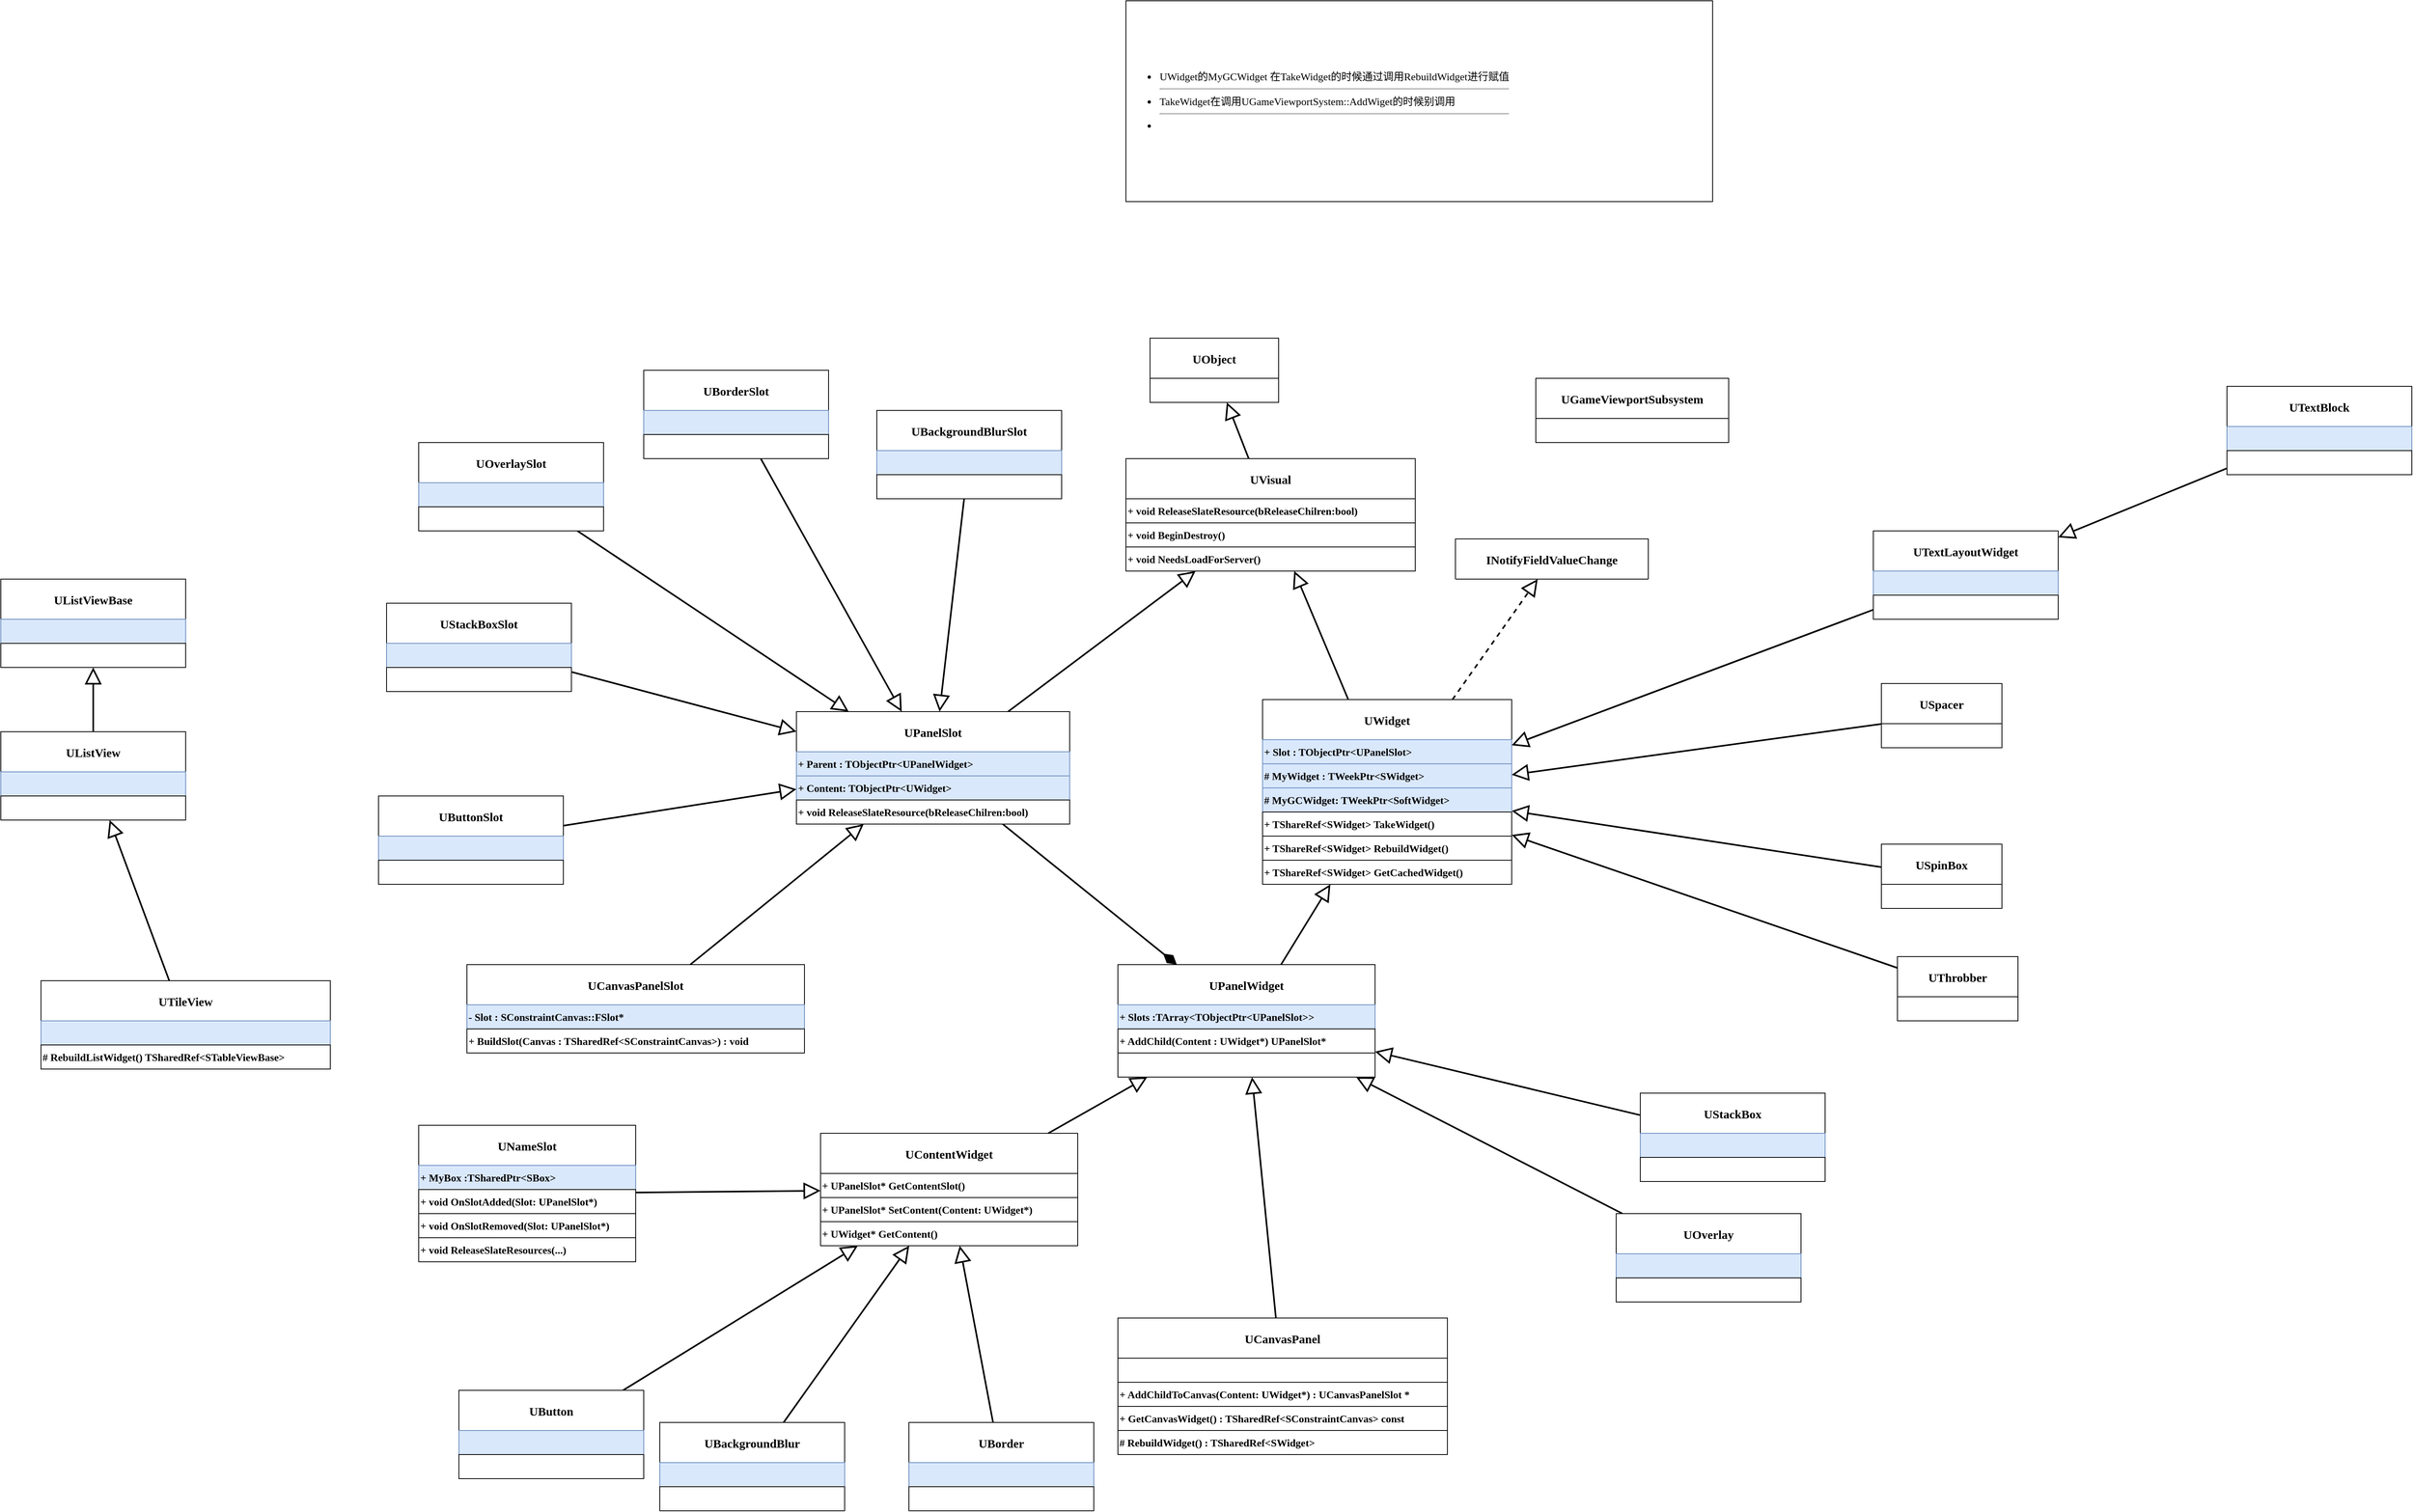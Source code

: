 <mxfile version="15.4.0" type="device" pages="2"><diagram id="jJBBoW2uHszj1NHyaCJ-" name="UMG"><mxGraphModel dx="3864" dy="2712" grid="1" gridSize="10" guides="1" tooltips="1" connect="1" arrows="1" fold="1" page="1" pageScale="1" pageWidth="827" pageHeight="1169" math="0" shadow="0"><root><mxCell id="0"/><mxCell id="1" parent="0"/><mxCell id="BL4NGMK0L--YZj7omfV2-22" value="" style="edgeStyle=none;rounded=1;orthogonalLoop=1;jettySize=auto;html=1;fontFamily=Comic Sans MS;fontSize=13;endArrow=block;endFill=0;endSize=16;strokeWidth=2;" parent="1" source="BL4NGMK0L--YZj7omfV2-1" target="BL4NGMK0L--YZj7omfV2-20" edge="1"><mxGeometry relative="1" as="geometry"/></mxCell><mxCell id="BL4NGMK0L--YZj7omfV2-1" value="UVisual" style="swimlane;fontStyle=1;align=center;verticalAlign=middle;childLayout=stackLayout;horizontal=1;startSize=50;horizontalStack=0;resizeParent=1;resizeParentMax=0;resizeLast=0;collapsible=1;marginBottom=0;fontFamily=Comic Sans MS;fontSize=15;" parent="1" vertex="1"><mxGeometry x="-50" y="180" width="360" height="140" as="geometry"><mxRectangle x="120" y="280" width="160" height="50" as="alternateBounds"/></mxGeometry></mxCell><mxCell id="BL4NGMK0L--YZj7omfV2-5" value="+ void ReleaseSlateResource(bReleaseChilren:bool)" style="rounded=0;whiteSpace=wrap;html=1;align=left;fontFamily=Comic Sans MS;fontStyle=1;fontSize=13;" parent="BL4NGMK0L--YZj7omfV2-1" vertex="1"><mxGeometry y="50" width="360" height="30" as="geometry"/></mxCell><mxCell id="BL4NGMK0L--YZj7omfV2-23" value="+ void BeginDestroy()" style="rounded=0;whiteSpace=wrap;html=1;align=left;fontFamily=Comic Sans MS;fontStyle=1;fontSize=13;" parent="BL4NGMK0L--YZj7omfV2-1" vertex="1"><mxGeometry y="80" width="360" height="30" as="geometry"/></mxCell><mxCell id="BL4NGMK0L--YZj7omfV2-24" value="+ void NeedsLoadForServer()" style="rounded=0;whiteSpace=wrap;html=1;align=left;fontFamily=Comic Sans MS;fontStyle=1;fontSize=13;" parent="BL4NGMK0L--YZj7omfV2-1" vertex="1"><mxGeometry y="110" width="360" height="30" as="geometry"/></mxCell><mxCell id="BL4NGMK0L--YZj7omfV2-13" style="edgeStyle=none;rounded=1;orthogonalLoop=1;jettySize=auto;html=1;fontFamily=Comic Sans MS;fontSize=13;endArrow=block;endFill=0;endSize=16;strokeWidth=2;dashed=1;" parent="1" source="BL4NGMK0L--YZj7omfV2-6" target="BL4NGMK0L--YZj7omfV2-11" edge="1"><mxGeometry relative="1" as="geometry"/></mxCell><mxCell id="tJTQuu6qvAVl4tjcaAsI-6" style="edgeStyle=none;rounded=1;orthogonalLoop=1;jettySize=auto;html=1;fontFamily=Comic Sans MS;fontSize=13;endArrow=block;endFill=0;endSize=16;strokeWidth=2;" parent="1" source="BL4NGMK0L--YZj7omfV2-6" target="BL4NGMK0L--YZj7omfV2-1" edge="1"><mxGeometry relative="1" as="geometry"/></mxCell><mxCell id="BL4NGMK0L--YZj7omfV2-6" value="UWidget" style="swimlane;fontStyle=1;align=center;verticalAlign=middle;childLayout=stackLayout;horizontal=1;startSize=50;horizontalStack=0;resizeParent=1;resizeParentMax=0;resizeLast=0;collapsible=1;marginBottom=0;fontFamily=Comic Sans MS;fontSize=15;" parent="1" vertex="1"><mxGeometry x="120" y="480" width="310" height="230" as="geometry"><mxRectangle x="120" y="280" width="160" height="50" as="alternateBounds"/></mxGeometry></mxCell><mxCell id="BL4NGMK0L--YZj7omfV2-7" value="+ Slot : TObjectPtr&amp;lt;UPanelSlot&amp;gt;" style="rounded=0;whiteSpace=wrap;html=1;align=left;fontFamily=Comic Sans MS;fontStyle=1;fontSize=13;fillColor=#dae8fc;strokeColor=#6c8ebf;" parent="BL4NGMK0L--YZj7omfV2-6" vertex="1"><mxGeometry y="50" width="310" height="30" as="geometry"/></mxCell><mxCell id="BL4NGMK0L--YZj7omfV2-29" value="# MyWidget : TWeekPtr&amp;lt;SWidget&amp;gt;" style="rounded=0;whiteSpace=wrap;html=1;align=left;fontFamily=Comic Sans MS;fontStyle=1;fontSize=13;fillColor=#dae8fc;strokeColor=#6c8ebf;" parent="BL4NGMK0L--YZj7omfV2-6" vertex="1"><mxGeometry y="80" width="310" height="30" as="geometry"/></mxCell><mxCell id="BL4NGMK0L--YZj7omfV2-30" value="# MyGCWidget: TWeekPtr&amp;lt;SoftWidget&amp;gt;" style="rounded=0;whiteSpace=wrap;html=1;align=left;fontFamily=Comic Sans MS;fontStyle=1;fontSize=13;fillColor=#dae8fc;strokeColor=#6c8ebf;" parent="BL4NGMK0L--YZj7omfV2-6" vertex="1"><mxGeometry y="110" width="310" height="30" as="geometry"/></mxCell><mxCell id="BL4NGMK0L--YZj7omfV2-28" value="&lt;span&gt;+ TShareRef&amp;lt;SWidget&amp;gt; TakeWidget()&lt;/span&gt;" style="rounded=0;whiteSpace=wrap;html=1;align=left;fontFamily=Comic Sans MS;fontStyle=1;fontSize=13;" parent="BL4NGMK0L--YZj7omfV2-6" vertex="1"><mxGeometry y="140" width="310" height="30" as="geometry"/></mxCell><mxCell id="cFt5rrZ6VBj08Eu4T5SC-2" value="&lt;span&gt;+ TShareRef&amp;lt;SWidget&amp;gt; RebuildWidget()&lt;/span&gt;" style="rounded=0;whiteSpace=wrap;html=1;align=left;fontFamily=Comic Sans MS;fontStyle=1;fontSize=13;" parent="BL4NGMK0L--YZj7omfV2-6" vertex="1"><mxGeometry y="170" width="310" height="30" as="geometry"/></mxCell><mxCell id="cFt5rrZ6VBj08Eu4T5SC-3" value="&lt;span&gt;+ TShareRef&amp;lt;SWidget&amp;gt; GetCachedWidget()&lt;/span&gt;" style="rounded=0;whiteSpace=wrap;html=1;align=left;fontFamily=Comic Sans MS;fontStyle=1;fontSize=13;" parent="BL4NGMK0L--YZj7omfV2-6" vertex="1"><mxGeometry y="200" width="310" height="30" as="geometry"/></mxCell><mxCell id="BL4NGMK0L--YZj7omfV2-9" value="UGameViewportSubsystem" style="swimlane;fontStyle=1;align=center;verticalAlign=middle;childLayout=stackLayout;horizontal=1;startSize=50;horizontalStack=0;resizeParent=1;resizeParentMax=0;resizeLast=0;collapsible=1;marginBottom=0;fontFamily=Comic Sans MS;fontSize=15;" parent="1" vertex="1"><mxGeometry x="460" y="80" width="240" height="80" as="geometry"><mxRectangle x="440" y="160" width="240" height="50" as="alternateBounds"/></mxGeometry></mxCell><mxCell id="BL4NGMK0L--YZj7omfV2-10" value="" style="rounded=0;whiteSpace=wrap;html=1;align=left;fontFamily=Comic Sans MS;fontStyle=1;fontSize=13;" parent="BL4NGMK0L--YZj7omfV2-9" vertex="1"><mxGeometry y="50" width="240" height="30" as="geometry"/></mxCell><mxCell id="BL4NGMK0L--YZj7omfV2-11" value="INotifyFieldValueChange" style="swimlane;fontStyle=1;align=center;verticalAlign=middle;childLayout=stackLayout;horizontal=1;startSize=50;horizontalStack=0;resizeParent=1;resizeParentMax=0;resizeLast=0;collapsible=1;marginBottom=0;fontFamily=Comic Sans MS;fontSize=15;" parent="1" vertex="1" collapsed="1"><mxGeometry x="360" y="280" width="240" height="50" as="geometry"><mxRectangle x="360" y="280" width="240" height="80" as="alternateBounds"/></mxGeometry></mxCell><mxCell id="BL4NGMK0L--YZj7omfV2-12" value="" style="rounded=0;whiteSpace=wrap;html=1;align=left;fontFamily=Comic Sans MS;fontStyle=1;fontSize=13;" parent="BL4NGMK0L--YZj7omfV2-11" vertex="1"><mxGeometry y="50" width="240" height="30" as="geometry"/></mxCell><mxCell id="BL4NGMK0L--YZj7omfV2-25" style="edgeStyle=none;rounded=1;orthogonalLoop=1;jettySize=auto;html=1;fontFamily=Comic Sans MS;fontSize=13;endArrow=block;endFill=0;endSize=16;strokeWidth=2;" parent="1" source="BL4NGMK0L--YZj7omfV2-14" target="BL4NGMK0L--YZj7omfV2-1" edge="1"><mxGeometry relative="1" as="geometry"/></mxCell><mxCell id="tJTQuu6qvAVl4tjcaAsI-5" style="edgeStyle=none;rounded=1;orthogonalLoop=1;jettySize=auto;html=1;fontFamily=Comic Sans MS;fontSize=13;endArrow=diamondThin;endFill=1;endSize=16;strokeWidth=2;" parent="1" source="BL4NGMK0L--YZj7omfV2-14" target="BL4NGMK0L--YZj7omfV2-17" edge="1"><mxGeometry relative="1" as="geometry"/></mxCell><mxCell id="BL4NGMK0L--YZj7omfV2-14" value="UPanelSlot" style="swimlane;fontStyle=1;align=center;verticalAlign=middle;childLayout=stackLayout;horizontal=1;startSize=50;horizontalStack=0;resizeParent=1;resizeParentMax=0;resizeLast=0;collapsible=1;marginBottom=0;fontFamily=Comic Sans MS;fontSize=15;" parent="1" vertex="1"><mxGeometry x="-460" y="495" width="340" height="140" as="geometry"><mxRectangle x="120" y="280" width="160" height="50" as="alternateBounds"/></mxGeometry></mxCell><mxCell id="BL4NGMK0L--YZj7omfV2-15" value="&lt;span&gt;+ Parent : TObjectPtr&amp;lt;UPanelWidget&amp;gt;&lt;/span&gt;" style="rounded=0;whiteSpace=wrap;html=1;align=left;fontFamily=Comic Sans MS;fontStyle=1;fontSize=13;fillColor=#dae8fc;strokeColor=#6c8ebf;" parent="BL4NGMK0L--YZj7omfV2-14" vertex="1"><mxGeometry y="50" width="340" height="30" as="geometry"/></mxCell><mxCell id="BL4NGMK0L--YZj7omfV2-27" value="&lt;span&gt;+ Content: TObjectPtr&amp;lt;UWidget&amp;gt;&lt;/span&gt;" style="rounded=0;whiteSpace=wrap;html=1;align=left;fontFamily=Comic Sans MS;fontStyle=1;fontSize=13;fillColor=#dae8fc;strokeColor=#6c8ebf;" parent="BL4NGMK0L--YZj7omfV2-14" vertex="1"><mxGeometry y="80" width="340" height="30" as="geometry"/></mxCell><mxCell id="BL4NGMK0L--YZj7omfV2-26" value="&lt;span&gt;+ void ReleaseSlateResource(bReleaseChilren:bool)&lt;/span&gt;" style="rounded=0;whiteSpace=wrap;html=1;align=left;fontFamily=Comic Sans MS;fontStyle=1;fontSize=13;" parent="BL4NGMK0L--YZj7omfV2-14" vertex="1"><mxGeometry y="110" width="340" height="30" as="geometry"/></mxCell><mxCell id="BL4NGMK0L--YZj7omfV2-19" style="edgeStyle=none;rounded=1;orthogonalLoop=1;jettySize=auto;html=1;fontFamily=Comic Sans MS;fontSize=13;endArrow=block;endFill=0;endSize=16;strokeWidth=2;" parent="1" source="BL4NGMK0L--YZj7omfV2-17" target="BL4NGMK0L--YZj7omfV2-6" edge="1"><mxGeometry relative="1" as="geometry"/></mxCell><mxCell id="BL4NGMK0L--YZj7omfV2-17" value="UPanelWidget" style="swimlane;fontStyle=1;align=center;verticalAlign=middle;childLayout=stackLayout;horizontal=1;startSize=50;horizontalStack=0;resizeParent=1;resizeParentMax=0;resizeLast=0;collapsible=1;marginBottom=0;fontFamily=Comic Sans MS;fontSize=15;" parent="1" vertex="1"><mxGeometry x="-60" y="810" width="320" height="140" as="geometry"><mxRectangle x="120" y="280" width="160" height="50" as="alternateBounds"/></mxGeometry></mxCell><mxCell id="BL4NGMK0L--YZj7omfV2-41" value="&lt;span&gt;+ Slots :TArray&amp;lt;TObjectPtr&amp;lt;UPanelSlot&amp;gt;&amp;gt;&lt;/span&gt;" style="rounded=0;whiteSpace=wrap;html=1;align=left;fontFamily=Comic Sans MS;fontStyle=1;fontSize=13;fillColor=#dae8fc;strokeColor=#6c8ebf;" parent="BL4NGMK0L--YZj7omfV2-17" vertex="1"><mxGeometry y="50" width="320" height="30" as="geometry"/></mxCell><mxCell id="BL4NGMK0L--YZj7omfV2-18" value="+ AddChild(Content : UWidget*) UPanelSlot*" style="rounded=0;whiteSpace=wrap;html=1;align=left;fontFamily=Comic Sans MS;fontStyle=1;fontSize=13;" parent="BL4NGMK0L--YZj7omfV2-17" vertex="1"><mxGeometry y="80" width="320" height="30" as="geometry"/></mxCell><mxCell id="BL4NGMK0L--YZj7omfV2-40" value="" style="rounded=0;whiteSpace=wrap;html=1;align=left;fontFamily=Comic Sans MS;fontStyle=1;fontSize=13;" parent="BL4NGMK0L--YZj7omfV2-17" vertex="1"><mxGeometry y="110" width="320" height="30" as="geometry"/></mxCell><mxCell id="BL4NGMK0L--YZj7omfV2-20" value="UObject" style="swimlane;fontStyle=1;align=center;verticalAlign=middle;childLayout=stackLayout;horizontal=1;startSize=50;horizontalStack=0;resizeParent=1;resizeParentMax=0;resizeLast=0;collapsible=1;marginBottom=0;fontFamily=Comic Sans MS;fontSize=15;" parent="1" vertex="1"><mxGeometry x="-20" y="30" width="160" height="80" as="geometry"><mxRectangle x="120" y="280" width="160" height="50" as="alternateBounds"/></mxGeometry></mxCell><mxCell id="BL4NGMK0L--YZj7omfV2-21" value="" style="rounded=0;whiteSpace=wrap;html=1;align=left;fontFamily=Comic Sans MS;fontStyle=1;fontSize=13;" parent="BL4NGMK0L--YZj7omfV2-20" vertex="1"><mxGeometry y="50" width="160" height="30" as="geometry"/></mxCell><mxCell id="BL4NGMK0L--YZj7omfV2-37" style="edgeStyle=none;rounded=1;orthogonalLoop=1;jettySize=auto;html=1;fontFamily=Comic Sans MS;fontSize=13;endArrow=block;endFill=0;endSize=16;strokeWidth=2;" parent="1" source="BL4NGMK0L--YZj7omfV2-31" target="BL4NGMK0L--YZj7omfV2-33" edge="1"><mxGeometry relative="1" as="geometry"/></mxCell><mxCell id="BL4NGMK0L--YZj7omfV2-31" value="UNameSlot" style="swimlane;fontStyle=1;align=center;verticalAlign=middle;childLayout=stackLayout;horizontal=1;startSize=50;horizontalStack=0;resizeParent=1;resizeParentMax=0;resizeLast=0;collapsible=1;marginBottom=0;fontFamily=Comic Sans MS;fontSize=15;" parent="1" vertex="1"><mxGeometry x="-930" y="1010" width="270" height="170" as="geometry"><mxRectangle x="120" y="280" width="160" height="50" as="alternateBounds"/></mxGeometry></mxCell><mxCell id="BL4NGMK0L--YZj7omfV2-44" value="&lt;span&gt;+ MyBox :TSharedPtr&amp;lt;SBox&amp;gt;&lt;/span&gt;" style="rounded=0;whiteSpace=wrap;html=1;align=left;fontFamily=Comic Sans MS;fontStyle=1;fontSize=13;fillColor=#dae8fc;strokeColor=#6c8ebf;" parent="BL4NGMK0L--YZj7omfV2-31" vertex="1"><mxGeometry y="50" width="270" height="30" as="geometry"/></mxCell><mxCell id="BL4NGMK0L--YZj7omfV2-32" value="+ void OnSlotAdded(Slot: UPanelSlot*)" style="rounded=0;whiteSpace=wrap;html=1;align=left;fontFamily=Comic Sans MS;fontStyle=1;fontSize=13;" parent="BL4NGMK0L--YZj7omfV2-31" vertex="1"><mxGeometry y="80" width="270" height="30" as="geometry"/></mxCell><mxCell id="BL4NGMK0L--YZj7omfV2-42" value="+ void OnSlotRemoved(Slot: UPanelSlot*)" style="rounded=0;whiteSpace=wrap;html=1;align=left;fontFamily=Comic Sans MS;fontStyle=1;fontSize=13;" parent="BL4NGMK0L--YZj7omfV2-31" vertex="1"><mxGeometry y="110" width="270" height="30" as="geometry"/></mxCell><mxCell id="BL4NGMK0L--YZj7omfV2-43" value="+ void ReleaseSlateResources(...)" style="rounded=0;whiteSpace=wrap;html=1;align=left;fontFamily=Comic Sans MS;fontStyle=1;fontSize=13;" parent="BL4NGMK0L--YZj7omfV2-31" vertex="1"><mxGeometry y="140" width="270" height="30" as="geometry"/></mxCell><mxCell id="BL4NGMK0L--YZj7omfV2-36" style="edgeStyle=none;rounded=1;orthogonalLoop=1;jettySize=auto;html=1;fontFamily=Comic Sans MS;fontSize=13;endArrow=block;endFill=0;endSize=16;strokeWidth=2;" parent="1" source="BL4NGMK0L--YZj7omfV2-33" target="BL4NGMK0L--YZj7omfV2-17" edge="1"><mxGeometry relative="1" as="geometry"/></mxCell><mxCell id="BL4NGMK0L--YZj7omfV2-33" value="UContentWidget" style="swimlane;fontStyle=1;align=center;verticalAlign=middle;childLayout=stackLayout;horizontal=1;startSize=50;horizontalStack=0;resizeParent=1;resizeParentMax=0;resizeLast=0;collapsible=1;marginBottom=0;fontFamily=Comic Sans MS;fontSize=15;" parent="1" vertex="1"><mxGeometry x="-430" y="1020" width="320" height="140" as="geometry"><mxRectangle x="120" y="280" width="160" height="50" as="alternateBounds"/></mxGeometry></mxCell><mxCell id="BL4NGMK0L--YZj7omfV2-34" value="+ UPanelSlot* GetContentSlot()" style="rounded=0;whiteSpace=wrap;html=1;align=left;fontFamily=Comic Sans MS;fontStyle=1;fontSize=13;" parent="BL4NGMK0L--YZj7omfV2-33" vertex="1"><mxGeometry y="50" width="320" height="30" as="geometry"/></mxCell><mxCell id="BL4NGMK0L--YZj7omfV2-38" value="+ UPanelSlot* SetContent(Content: UWidget*)" style="rounded=0;whiteSpace=wrap;html=1;align=left;fontFamily=Comic Sans MS;fontStyle=1;fontSize=13;" parent="BL4NGMK0L--YZj7omfV2-33" vertex="1"><mxGeometry y="80" width="320" height="30" as="geometry"/></mxCell><mxCell id="BL4NGMK0L--YZj7omfV2-39" value="+ UWidget* GetContent()" style="rounded=0;whiteSpace=wrap;html=1;align=left;fontFamily=Comic Sans MS;fontStyle=1;fontSize=13;" parent="BL4NGMK0L--YZj7omfV2-33" vertex="1"><mxGeometry y="110" width="320" height="30" as="geometry"/></mxCell><mxCell id="uBPa2s_Dz5FbXKVorzxM-5" style="edgeStyle=none;rounded=1;orthogonalLoop=1;jettySize=auto;html=1;fontFamily=Comic Sans MS;fontSize=13;endArrow=block;endFill=0;endSize=16;strokeWidth=2;" parent="1" source="uBPa2s_Dz5FbXKVorzxM-1" target="BL4NGMK0L--YZj7omfV2-17" edge="1"><mxGeometry relative="1" as="geometry"/></mxCell><mxCell id="uBPa2s_Dz5FbXKVorzxM-1" value="UCanvasPanel" style="swimlane;fontStyle=1;align=center;verticalAlign=middle;childLayout=stackLayout;horizontal=1;startSize=50;horizontalStack=0;resizeParent=1;resizeParentMax=0;resizeLast=0;collapsible=1;marginBottom=0;fontFamily=Comic Sans MS;fontSize=15;" parent="1" vertex="1"><mxGeometry x="-60" y="1250" width="410" height="170" as="geometry"><mxRectangle x="120" y="280" width="160" height="50" as="alternateBounds"/></mxGeometry></mxCell><mxCell id="uBPa2s_Dz5FbXKVorzxM-2" value="" style="rounded=0;whiteSpace=wrap;html=1;align=left;fontFamily=Comic Sans MS;fontStyle=1;fontSize=13;" parent="uBPa2s_Dz5FbXKVorzxM-1" vertex="1"><mxGeometry y="50" width="410" height="30" as="geometry"/></mxCell><mxCell id="uBPa2s_Dz5FbXKVorzxM-3" value="+ AddChildToCanvas(Content: UWidget*) : UCanvasPanelSlot *&amp;nbsp;" style="rounded=0;whiteSpace=wrap;html=1;align=left;fontFamily=Comic Sans MS;fontStyle=1;fontSize=13;" parent="uBPa2s_Dz5FbXKVorzxM-1" vertex="1"><mxGeometry y="80" width="410" height="30" as="geometry"/></mxCell><mxCell id="uBPa2s_Dz5FbXKVorzxM-4" value="+ GetCanvasWidget() : TSharedRef&amp;lt;SConstraintCanvas&amp;gt; const" style="rounded=0;whiteSpace=wrap;html=1;align=left;fontFamily=Comic Sans MS;fontStyle=1;fontSize=13;" parent="uBPa2s_Dz5FbXKVorzxM-1" vertex="1"><mxGeometry y="110" width="410" height="30" as="geometry"/></mxCell><mxCell id="uBPa2s_Dz5FbXKVorzxM-6" value="# RebuildWidget() : TSharedRef&amp;lt;SWidget&amp;gt;" style="rounded=0;whiteSpace=wrap;html=1;align=left;fontFamily=Comic Sans MS;fontStyle=1;fontSize=13;" parent="uBPa2s_Dz5FbXKVorzxM-1" vertex="1"><mxGeometry y="140" width="410" height="30" as="geometry"/></mxCell><mxCell id="uBPa2s_Dz5FbXKVorzxM-9" style="edgeStyle=none;rounded=1;orthogonalLoop=1;jettySize=auto;html=1;fontFamily=Comic Sans MS;fontSize=13;endArrow=block;endFill=0;endSize=16;strokeWidth=2;" parent="1" source="uBPa2s_Dz5FbXKVorzxM-7" target="BL4NGMK0L--YZj7omfV2-14" edge="1"><mxGeometry relative="1" as="geometry"/></mxCell><mxCell id="uBPa2s_Dz5FbXKVorzxM-7" value="UCanvasPanelSlot" style="swimlane;fontStyle=1;align=center;verticalAlign=middle;childLayout=stackLayout;horizontal=1;startSize=50;horizontalStack=0;resizeParent=1;resizeParentMax=0;resizeLast=0;collapsible=1;marginBottom=0;fontFamily=Comic Sans MS;fontSize=15;" parent="1" vertex="1"><mxGeometry x="-870" y="810" width="420" height="110" as="geometry"><mxRectangle x="120" y="280" width="160" height="50" as="alternateBounds"/></mxGeometry></mxCell><mxCell id="uBPa2s_Dz5FbXKVorzxM-8" value="- Slot : SConstraintCanvas::FSlot*&amp;nbsp;" style="rounded=0;whiteSpace=wrap;html=1;align=left;fontFamily=Comic Sans MS;fontStyle=1;fontSize=13;fillColor=#dae8fc;strokeColor=#6c8ebf;" parent="uBPa2s_Dz5FbXKVorzxM-7" vertex="1"><mxGeometry y="50" width="420" height="30" as="geometry"/></mxCell><mxCell id="uBPa2s_Dz5FbXKVorzxM-10" value="+ BuildSlot(Canvas : TSharedRef&amp;lt;SConstraintCanvas&amp;gt;) : void" style="rounded=0;whiteSpace=wrap;html=1;align=left;fontFamily=Comic Sans MS;fontStyle=1;fontSize=13;" parent="uBPa2s_Dz5FbXKVorzxM-7" vertex="1"><mxGeometry y="80" width="420" height="30" as="geometry"/></mxCell><mxCell id="uBPa2s_Dz5FbXKVorzxM-13" style="edgeStyle=none;rounded=1;orthogonalLoop=1;jettySize=auto;html=1;fontFamily=Comic Sans MS;fontSize=13;endArrow=block;endFill=0;endSize=16;strokeWidth=2;" parent="1" source="uBPa2s_Dz5FbXKVorzxM-11" target="BL4NGMK0L--YZj7omfV2-6" edge="1"><mxGeometry relative="1" as="geometry"/></mxCell><mxCell id="uBPa2s_Dz5FbXKVorzxM-11" value="USpacer" style="swimlane;fontStyle=1;align=center;verticalAlign=middle;childLayout=stackLayout;horizontal=1;startSize=50;horizontalStack=0;resizeParent=1;resizeParentMax=0;resizeLast=0;collapsible=1;marginBottom=0;fontFamily=Comic Sans MS;fontSize=15;" parent="1" vertex="1"><mxGeometry x="890" y="460" width="150" height="80" as="geometry"><mxRectangle x="440" y="160" width="240" height="50" as="alternateBounds"/></mxGeometry></mxCell><mxCell id="uBPa2s_Dz5FbXKVorzxM-12" value="" style="rounded=0;whiteSpace=wrap;html=1;align=left;fontFamily=Comic Sans MS;fontStyle=1;fontSize=13;" parent="uBPa2s_Dz5FbXKVorzxM-11" vertex="1"><mxGeometry y="50" width="150" height="30" as="geometry"/></mxCell><mxCell id="uBPa2s_Dz5FbXKVorzxM-16" style="edgeStyle=none;rounded=1;orthogonalLoop=1;jettySize=auto;html=1;fontFamily=Comic Sans MS;fontSize=13;endArrow=block;endFill=0;endSize=16;strokeWidth=2;" parent="1" source="uBPa2s_Dz5FbXKVorzxM-14" target="BL4NGMK0L--YZj7omfV2-6" edge="1"><mxGeometry relative="1" as="geometry"/></mxCell><mxCell id="uBPa2s_Dz5FbXKVorzxM-14" value="USpinBox" style="swimlane;fontStyle=1;align=center;verticalAlign=middle;childLayout=stackLayout;horizontal=1;startSize=50;horizontalStack=0;resizeParent=1;resizeParentMax=0;resizeLast=0;collapsible=1;marginBottom=0;fontFamily=Comic Sans MS;fontSize=15;" parent="1" vertex="1"><mxGeometry x="890" y="660" width="150" height="80" as="geometry"><mxRectangle x="440" y="160" width="240" height="50" as="alternateBounds"/></mxGeometry></mxCell><mxCell id="uBPa2s_Dz5FbXKVorzxM-15" value="" style="rounded=0;whiteSpace=wrap;html=1;align=left;fontFamily=Comic Sans MS;fontStyle=1;fontSize=13;" parent="uBPa2s_Dz5FbXKVorzxM-14" vertex="1"><mxGeometry y="50" width="150" height="30" as="geometry"/></mxCell><mxCell id="gsRJcX984EQTKhwkhCPo-4" style="edgeStyle=none;rounded=1;orthogonalLoop=1;jettySize=auto;html=1;fontFamily=Comic Sans MS;fontSize=13;endArrow=block;endFill=0;endSize=16;strokeWidth=2;" parent="1" source="gsRJcX984EQTKhwkhCPo-1" target="BL4NGMK0L--YZj7omfV2-14" edge="1"><mxGeometry relative="1" as="geometry"/></mxCell><mxCell id="gsRJcX984EQTKhwkhCPo-1" value="UStackBoxSlot" style="swimlane;fontStyle=1;align=center;verticalAlign=middle;childLayout=stackLayout;horizontal=1;startSize=50;horizontalStack=0;resizeParent=1;resizeParentMax=0;resizeLast=0;collapsible=1;marginBottom=0;fontFamily=Comic Sans MS;fontSize=15;" parent="1" vertex="1"><mxGeometry x="-970" y="360" width="230" height="110" as="geometry"><mxRectangle x="120" y="280" width="160" height="50" as="alternateBounds"/></mxGeometry></mxCell><mxCell id="gsRJcX984EQTKhwkhCPo-2" value="" style="rounded=0;whiteSpace=wrap;html=1;align=left;fontFamily=Comic Sans MS;fontStyle=1;fontSize=13;fillColor=#dae8fc;strokeColor=#6c8ebf;" parent="gsRJcX984EQTKhwkhCPo-1" vertex="1"><mxGeometry y="50" width="230" height="30" as="geometry"/></mxCell><mxCell id="gsRJcX984EQTKhwkhCPo-3" value="" style="rounded=0;whiteSpace=wrap;html=1;align=left;fontFamily=Comic Sans MS;fontStyle=1;fontSize=13;" parent="gsRJcX984EQTKhwkhCPo-1" vertex="1"><mxGeometry y="80" width="230" height="30" as="geometry"/></mxCell><mxCell id="tJTQuu6qvAVl4tjcaAsI-4" style="edgeStyle=none;rounded=1;orthogonalLoop=1;jettySize=auto;html=1;fontFamily=Comic Sans MS;fontSize=13;endArrow=block;endFill=0;endSize=16;strokeWidth=2;" parent="1" source="tJTQuu6qvAVl4tjcaAsI-1" target="BL4NGMK0L--YZj7omfV2-17" edge="1"><mxGeometry relative="1" as="geometry"/></mxCell><mxCell id="tJTQuu6qvAVl4tjcaAsI-1" value="UStackBox" style="swimlane;fontStyle=1;align=center;verticalAlign=middle;childLayout=stackLayout;horizontal=1;startSize=50;horizontalStack=0;resizeParent=1;resizeParentMax=0;resizeLast=0;collapsible=1;marginBottom=0;fontFamily=Comic Sans MS;fontSize=15;" parent="1" vertex="1"><mxGeometry x="590" y="970" width="230" height="110" as="geometry"><mxRectangle x="120" y="280" width="160" height="50" as="alternateBounds"/></mxGeometry></mxCell><mxCell id="tJTQuu6qvAVl4tjcaAsI-2" value="" style="rounded=0;whiteSpace=wrap;html=1;align=left;fontFamily=Comic Sans MS;fontStyle=1;fontSize=13;fillColor=#dae8fc;strokeColor=#6c8ebf;" parent="tJTQuu6qvAVl4tjcaAsI-1" vertex="1"><mxGeometry y="50" width="230" height="30" as="geometry"/></mxCell><mxCell id="tJTQuu6qvAVl4tjcaAsI-3" value="" style="rounded=0;whiteSpace=wrap;html=1;align=left;fontFamily=Comic Sans MS;fontStyle=1;fontSize=13;" parent="tJTQuu6qvAVl4tjcaAsI-1" vertex="1"><mxGeometry y="80" width="230" height="30" as="geometry"/></mxCell><mxCell id="tJTQuu6qvAVl4tjcaAsI-13" value="" style="edgeStyle=none;rounded=1;orthogonalLoop=1;jettySize=auto;html=1;fontFamily=Comic Sans MS;fontSize=13;endArrow=block;endFill=0;endSize=16;strokeWidth=2;" parent="1" source="tJTQuu6qvAVl4tjcaAsI-7" target="tJTQuu6qvAVl4tjcaAsI-10" edge="1"><mxGeometry relative="1" as="geometry"/></mxCell><mxCell id="tJTQuu6qvAVl4tjcaAsI-7" value="UTextBlock" style="swimlane;fontStyle=1;align=center;verticalAlign=middle;childLayout=stackLayout;horizontal=1;startSize=50;horizontalStack=0;resizeParent=1;resizeParentMax=0;resizeLast=0;collapsible=1;marginBottom=0;fontFamily=Comic Sans MS;fontSize=15;" parent="1" vertex="1"><mxGeometry x="1320" y="90" width="230" height="110" as="geometry"><mxRectangle x="120" y="280" width="160" height="50" as="alternateBounds"/></mxGeometry></mxCell><mxCell id="tJTQuu6qvAVl4tjcaAsI-8" value="" style="rounded=0;whiteSpace=wrap;html=1;align=left;fontFamily=Comic Sans MS;fontStyle=1;fontSize=13;fillColor=#dae8fc;strokeColor=#6c8ebf;" parent="tJTQuu6qvAVl4tjcaAsI-7" vertex="1"><mxGeometry y="50" width="230" height="30" as="geometry"/></mxCell><mxCell id="tJTQuu6qvAVl4tjcaAsI-9" value="" style="rounded=0;whiteSpace=wrap;html=1;align=left;fontFamily=Comic Sans MS;fontStyle=1;fontSize=13;" parent="tJTQuu6qvAVl4tjcaAsI-7" vertex="1"><mxGeometry y="80" width="230" height="30" as="geometry"/></mxCell><mxCell id="cFt5rrZ6VBj08Eu4T5SC-1" style="edgeStyle=none;rounded=1;orthogonalLoop=1;jettySize=auto;html=1;fontFamily=Comic Sans MS;fontSize=13;endArrow=block;endFill=0;endSize=16;strokeWidth=2;" parent="1" source="tJTQuu6qvAVl4tjcaAsI-10" target="BL4NGMK0L--YZj7omfV2-6" edge="1"><mxGeometry relative="1" as="geometry"/></mxCell><mxCell id="tJTQuu6qvAVl4tjcaAsI-10" value="UTextLayoutWidget" style="swimlane;fontStyle=1;align=center;verticalAlign=middle;childLayout=stackLayout;horizontal=1;startSize=50;horizontalStack=0;resizeParent=1;resizeParentMax=0;resizeLast=0;collapsible=1;marginBottom=0;fontFamily=Comic Sans MS;fontSize=15;" parent="1" vertex="1"><mxGeometry x="880" y="270" width="230" height="110" as="geometry"><mxRectangle x="120" y="280" width="160" height="50" as="alternateBounds"/></mxGeometry></mxCell><mxCell id="tJTQuu6qvAVl4tjcaAsI-11" value="" style="rounded=0;whiteSpace=wrap;html=1;align=left;fontFamily=Comic Sans MS;fontStyle=1;fontSize=13;fillColor=#dae8fc;strokeColor=#6c8ebf;" parent="tJTQuu6qvAVl4tjcaAsI-10" vertex="1"><mxGeometry y="50" width="230" height="30" as="geometry"/></mxCell><mxCell id="tJTQuu6qvAVl4tjcaAsI-12" value="" style="rounded=0;whiteSpace=wrap;html=1;align=left;fontFamily=Comic Sans MS;fontStyle=1;fontSize=13;" parent="tJTQuu6qvAVl4tjcaAsI-10" vertex="1"><mxGeometry y="80" width="230" height="30" as="geometry"/></mxCell><mxCell id="cFt5rrZ6VBj08Eu4T5SC-4" value="&lt;ul&gt;&lt;li&gt;UWidget的MyGCWidget 在TakeWidget的时候通过调用RebuildWidget进行赋值&lt;hr&gt;&lt;/li&gt;&lt;li&gt;TakeWidget在调用UGameViewportSystem::AddWiget的时候别调用&lt;hr&gt;&lt;/li&gt;&lt;li&gt;&lt;br&gt;&lt;/li&gt;&lt;/ul&gt;" style="rounded=0;whiteSpace=wrap;html=1;fontFamily=Comic Sans MS;fontSize=13;verticalAlign=middle;align=left;" parent="1" vertex="1"><mxGeometry x="-50" y="-390" width="730" height="250" as="geometry"/></mxCell><mxCell id="cFt5rrZ6VBj08Eu4T5SC-8" style="edgeStyle=none;rounded=1;orthogonalLoop=1;jettySize=auto;html=1;fontFamily=Comic Sans MS;fontSize=13;endArrow=block;endFill=0;endSize=16;strokeWidth=2;" parent="1" source="cFt5rrZ6VBj08Eu4T5SC-6" target="BL4NGMK0L--YZj7omfV2-6" edge="1"><mxGeometry relative="1" as="geometry"/></mxCell><mxCell id="cFt5rrZ6VBj08Eu4T5SC-6" value="UThrobber" style="swimlane;fontStyle=1;align=center;verticalAlign=middle;childLayout=stackLayout;horizontal=1;startSize=50;horizontalStack=0;resizeParent=1;resizeParentMax=0;resizeLast=0;collapsible=1;marginBottom=0;fontFamily=Comic Sans MS;fontSize=15;" parent="1" vertex="1"><mxGeometry x="910" y="800" width="150" height="80" as="geometry"><mxRectangle x="440" y="160" width="240" height="50" as="alternateBounds"/></mxGeometry></mxCell><mxCell id="cFt5rrZ6VBj08Eu4T5SC-7" value="" style="rounded=0;whiteSpace=wrap;html=1;align=left;fontFamily=Comic Sans MS;fontStyle=1;fontSize=13;" parent="cFt5rrZ6VBj08Eu4T5SC-6" vertex="1"><mxGeometry y="50" width="150" height="30" as="geometry"/></mxCell><mxCell id="cFt5rrZ6VBj08Eu4T5SC-15" value="" style="edgeStyle=none;rounded=1;orthogonalLoop=1;jettySize=auto;html=1;fontFamily=Comic Sans MS;fontSize=13;endArrow=block;endFill=0;endSize=16;strokeWidth=2;" parent="1" source="cFt5rrZ6VBj08Eu4T5SC-9" target="cFt5rrZ6VBj08Eu4T5SC-12" edge="1"><mxGeometry relative="1" as="geometry"/></mxCell><mxCell id="cFt5rrZ6VBj08Eu4T5SC-9" value="UTileView" style="swimlane;fontStyle=1;align=center;verticalAlign=middle;childLayout=stackLayout;horizontal=1;startSize=50;horizontalStack=0;resizeParent=1;resizeParentMax=0;resizeLast=0;collapsible=1;marginBottom=0;fontFamily=Comic Sans MS;fontSize=15;" parent="1" vertex="1"><mxGeometry x="-1400" y="830" width="360" height="110" as="geometry"><mxRectangle x="120" y="280" width="160" height="50" as="alternateBounds"/></mxGeometry></mxCell><mxCell id="cFt5rrZ6VBj08Eu4T5SC-10" value="" style="rounded=0;whiteSpace=wrap;html=1;align=left;fontFamily=Comic Sans MS;fontStyle=1;fontSize=13;fillColor=#dae8fc;strokeColor=#6c8ebf;" parent="cFt5rrZ6VBj08Eu4T5SC-9" vertex="1"><mxGeometry y="50" width="360" height="30" as="geometry"/></mxCell><mxCell id="cFt5rrZ6VBj08Eu4T5SC-11" value="# RebuildListWidget() TSharedRef&amp;lt;STableViewBase&amp;gt;" style="rounded=0;whiteSpace=wrap;html=1;align=left;fontFamily=Comic Sans MS;fontStyle=1;fontSize=13;" parent="cFt5rrZ6VBj08Eu4T5SC-9" vertex="1"><mxGeometry y="80" width="360" height="30" as="geometry"/></mxCell><mxCell id="cFt5rrZ6VBj08Eu4T5SC-19" value="" style="edgeStyle=none;rounded=1;orthogonalLoop=1;jettySize=auto;html=1;fontFamily=Comic Sans MS;fontSize=13;endArrow=block;endFill=0;endSize=16;strokeWidth=2;" parent="1" source="cFt5rrZ6VBj08Eu4T5SC-12" target="cFt5rrZ6VBj08Eu4T5SC-16" edge="1"><mxGeometry relative="1" as="geometry"/></mxCell><mxCell id="cFt5rrZ6VBj08Eu4T5SC-12" value="UListView" style="swimlane;fontStyle=1;align=center;verticalAlign=middle;childLayout=stackLayout;horizontal=1;startSize=50;horizontalStack=0;resizeParent=1;resizeParentMax=0;resizeLast=0;collapsible=1;marginBottom=0;fontFamily=Comic Sans MS;fontSize=15;" parent="1" vertex="1"><mxGeometry x="-1450" y="520" width="230" height="110" as="geometry"><mxRectangle x="120" y="280" width="160" height="50" as="alternateBounds"/></mxGeometry></mxCell><mxCell id="cFt5rrZ6VBj08Eu4T5SC-13" value="" style="rounded=0;whiteSpace=wrap;html=1;align=left;fontFamily=Comic Sans MS;fontStyle=1;fontSize=13;fillColor=#dae8fc;strokeColor=#6c8ebf;" parent="cFt5rrZ6VBj08Eu4T5SC-12" vertex="1"><mxGeometry y="50" width="230" height="30" as="geometry"/></mxCell><mxCell id="cFt5rrZ6VBj08Eu4T5SC-14" value="" style="rounded=0;whiteSpace=wrap;html=1;align=left;fontFamily=Comic Sans MS;fontStyle=1;fontSize=13;" parent="cFt5rrZ6VBj08Eu4T5SC-12" vertex="1"><mxGeometry y="80" width="230" height="30" as="geometry"/></mxCell><mxCell id="cFt5rrZ6VBj08Eu4T5SC-16" value="UListViewBase" style="swimlane;fontStyle=1;align=center;verticalAlign=middle;childLayout=stackLayout;horizontal=1;startSize=50;horizontalStack=0;resizeParent=1;resizeParentMax=0;resizeLast=0;collapsible=1;marginBottom=0;fontFamily=Comic Sans MS;fontSize=15;" parent="1" vertex="1"><mxGeometry x="-1450" y="330" width="230" height="110" as="geometry"><mxRectangle x="120" y="280" width="160" height="50" as="alternateBounds"/></mxGeometry></mxCell><mxCell id="cFt5rrZ6VBj08Eu4T5SC-17" value="" style="rounded=0;whiteSpace=wrap;html=1;align=left;fontFamily=Comic Sans MS;fontStyle=1;fontSize=13;fillColor=#dae8fc;strokeColor=#6c8ebf;" parent="cFt5rrZ6VBj08Eu4T5SC-16" vertex="1"><mxGeometry y="50" width="230" height="30" as="geometry"/></mxCell><mxCell id="cFt5rrZ6VBj08Eu4T5SC-18" value="" style="rounded=0;whiteSpace=wrap;html=1;align=left;fontFamily=Comic Sans MS;fontStyle=1;fontSize=13;" parent="cFt5rrZ6VBj08Eu4T5SC-16" vertex="1"><mxGeometry y="80" width="230" height="30" as="geometry"/></mxCell><mxCell id="cFt5rrZ6VBj08Eu4T5SC-24" style="edgeStyle=none;rounded=1;orthogonalLoop=1;jettySize=auto;html=1;fontFamily=Comic Sans MS;fontSize=13;endArrow=block;endFill=0;endSize=16;strokeWidth=2;" parent="1" source="cFt5rrZ6VBj08Eu4T5SC-20" target="BL4NGMK0L--YZj7omfV2-14" edge="1"><mxGeometry relative="1" as="geometry"/></mxCell><mxCell id="cFt5rrZ6VBj08Eu4T5SC-20" value="UOverlaySlot" style="swimlane;fontStyle=1;align=center;verticalAlign=middle;childLayout=stackLayout;horizontal=1;startSize=50;horizontalStack=0;resizeParent=1;resizeParentMax=0;resizeLast=0;collapsible=1;marginBottom=0;fontFamily=Comic Sans MS;fontSize=15;" parent="1" vertex="1"><mxGeometry x="-930" y="160" width="230" height="110" as="geometry"><mxRectangle x="120" y="280" width="160" height="50" as="alternateBounds"/></mxGeometry></mxCell><mxCell id="cFt5rrZ6VBj08Eu4T5SC-21" value="" style="rounded=0;whiteSpace=wrap;html=1;align=left;fontFamily=Comic Sans MS;fontStyle=1;fontSize=13;fillColor=#dae8fc;strokeColor=#6c8ebf;" parent="cFt5rrZ6VBj08Eu4T5SC-20" vertex="1"><mxGeometry y="50" width="230" height="30" as="geometry"/></mxCell><mxCell id="cFt5rrZ6VBj08Eu4T5SC-22" value="" style="rounded=0;whiteSpace=wrap;html=1;align=left;fontFamily=Comic Sans MS;fontStyle=1;fontSize=13;" parent="cFt5rrZ6VBj08Eu4T5SC-20" vertex="1"><mxGeometry y="80" width="230" height="30" as="geometry"/></mxCell><mxCell id="cFt5rrZ6VBj08Eu4T5SC-28" style="edgeStyle=none;rounded=1;orthogonalLoop=1;jettySize=auto;html=1;fontFamily=Comic Sans MS;fontSize=13;endArrow=block;endFill=0;endSize=16;strokeWidth=2;" parent="1" source="cFt5rrZ6VBj08Eu4T5SC-25" target="BL4NGMK0L--YZj7omfV2-17" edge="1"><mxGeometry relative="1" as="geometry"/></mxCell><mxCell id="cFt5rrZ6VBj08Eu4T5SC-25" value="UOverlay" style="swimlane;fontStyle=1;align=center;verticalAlign=middle;childLayout=stackLayout;horizontal=1;startSize=50;horizontalStack=0;resizeParent=1;resizeParentMax=0;resizeLast=0;collapsible=1;marginBottom=0;fontFamily=Comic Sans MS;fontSize=15;" parent="1" vertex="1"><mxGeometry x="560" y="1120" width="230" height="110" as="geometry"><mxRectangle x="120" y="280" width="160" height="50" as="alternateBounds"/></mxGeometry></mxCell><mxCell id="cFt5rrZ6VBj08Eu4T5SC-26" value="" style="rounded=0;whiteSpace=wrap;html=1;align=left;fontFamily=Comic Sans MS;fontStyle=1;fontSize=13;fillColor=#dae8fc;strokeColor=#6c8ebf;" parent="cFt5rrZ6VBj08Eu4T5SC-25" vertex="1"><mxGeometry y="50" width="230" height="30" as="geometry"/></mxCell><mxCell id="cFt5rrZ6VBj08Eu4T5SC-27" value="" style="rounded=0;whiteSpace=wrap;html=1;align=left;fontFamily=Comic Sans MS;fontStyle=1;fontSize=13;" parent="cFt5rrZ6VBj08Eu4T5SC-25" vertex="1"><mxGeometry y="80" width="230" height="30" as="geometry"/></mxCell><mxCell id="cFt5rrZ6VBj08Eu4T5SC-33" style="edgeStyle=none;rounded=1;orthogonalLoop=1;jettySize=auto;html=1;fontFamily=Comic Sans MS;fontSize=13;endArrow=block;endFill=0;endSize=16;strokeWidth=2;" parent="1" source="cFt5rrZ6VBj08Eu4T5SC-30" target="BL4NGMK0L--YZj7omfV2-33" edge="1"><mxGeometry relative="1" as="geometry"/></mxCell><mxCell id="cFt5rrZ6VBj08Eu4T5SC-30" value="UButton" style="swimlane;fontStyle=1;align=center;verticalAlign=middle;childLayout=stackLayout;horizontal=1;startSize=50;horizontalStack=0;resizeParent=1;resizeParentMax=0;resizeLast=0;collapsible=1;marginBottom=0;fontFamily=Comic Sans MS;fontSize=15;" parent="1" vertex="1"><mxGeometry x="-880" y="1340" width="230" height="110" as="geometry"><mxRectangle x="120" y="280" width="160" height="50" as="alternateBounds"/></mxGeometry></mxCell><mxCell id="cFt5rrZ6VBj08Eu4T5SC-31" value="" style="rounded=0;whiteSpace=wrap;html=1;align=left;fontFamily=Comic Sans MS;fontStyle=1;fontSize=13;fillColor=#dae8fc;strokeColor=#6c8ebf;" parent="cFt5rrZ6VBj08Eu4T5SC-30" vertex="1"><mxGeometry y="50" width="230" height="30" as="geometry"/></mxCell><mxCell id="cFt5rrZ6VBj08Eu4T5SC-32" value="" style="rounded=0;whiteSpace=wrap;html=1;align=left;fontFamily=Comic Sans MS;fontStyle=1;fontSize=13;" parent="cFt5rrZ6VBj08Eu4T5SC-30" vertex="1"><mxGeometry y="80" width="230" height="30" as="geometry"/></mxCell><mxCell id="cFt5rrZ6VBj08Eu4T5SC-37" style="edgeStyle=none;rounded=1;orthogonalLoop=1;jettySize=auto;html=1;fontFamily=Comic Sans MS;fontSize=13;endArrow=block;endFill=0;endSize=16;strokeWidth=2;" parent="1" source="cFt5rrZ6VBj08Eu4T5SC-34" target="BL4NGMK0L--YZj7omfV2-14" edge="1"><mxGeometry relative="1" as="geometry"/></mxCell><mxCell id="cFt5rrZ6VBj08Eu4T5SC-34" value="UButtonSlot" style="swimlane;fontStyle=1;align=center;verticalAlign=middle;childLayout=stackLayout;horizontal=1;startSize=50;horizontalStack=0;resizeParent=1;resizeParentMax=0;resizeLast=0;collapsible=1;marginBottom=0;fontFamily=Comic Sans MS;fontSize=15;" parent="1" vertex="1"><mxGeometry x="-980" y="600" width="230" height="110" as="geometry"><mxRectangle x="120" y="280" width="160" height="50" as="alternateBounds"/></mxGeometry></mxCell><mxCell id="cFt5rrZ6VBj08Eu4T5SC-35" value="" style="rounded=0;whiteSpace=wrap;html=1;align=left;fontFamily=Comic Sans MS;fontStyle=1;fontSize=13;fillColor=#dae8fc;strokeColor=#6c8ebf;" parent="cFt5rrZ6VBj08Eu4T5SC-34" vertex="1"><mxGeometry y="50" width="230" height="30" as="geometry"/></mxCell><mxCell id="cFt5rrZ6VBj08Eu4T5SC-36" value="" style="rounded=0;whiteSpace=wrap;html=1;align=left;fontFamily=Comic Sans MS;fontStyle=1;fontSize=13;" parent="cFt5rrZ6VBj08Eu4T5SC-34" vertex="1"><mxGeometry y="80" width="230" height="30" as="geometry"/></mxCell><mxCell id="cFt5rrZ6VBj08Eu4T5SC-41" style="edgeStyle=none;rounded=1;orthogonalLoop=1;jettySize=auto;html=1;fontFamily=Comic Sans MS;fontSize=13;endArrow=block;endFill=0;endSize=16;strokeWidth=2;" parent="1" source="cFt5rrZ6VBj08Eu4T5SC-38" target="BL4NGMK0L--YZj7omfV2-33" edge="1"><mxGeometry relative="1" as="geometry"/></mxCell><mxCell id="cFt5rrZ6VBj08Eu4T5SC-38" value="UBackgroundBlur" style="swimlane;fontStyle=1;align=center;verticalAlign=middle;childLayout=stackLayout;horizontal=1;startSize=50;horizontalStack=0;resizeParent=1;resizeParentMax=0;resizeLast=0;collapsible=1;marginBottom=0;fontFamily=Comic Sans MS;fontSize=15;" parent="1" vertex="1"><mxGeometry x="-630" y="1380" width="230" height="110" as="geometry"><mxRectangle x="120" y="280" width="160" height="50" as="alternateBounds"/></mxGeometry></mxCell><mxCell id="cFt5rrZ6VBj08Eu4T5SC-39" value="" style="rounded=0;whiteSpace=wrap;html=1;align=left;fontFamily=Comic Sans MS;fontStyle=1;fontSize=13;fillColor=#dae8fc;strokeColor=#6c8ebf;" parent="cFt5rrZ6VBj08Eu4T5SC-38" vertex="1"><mxGeometry y="50" width="230" height="30" as="geometry"/></mxCell><mxCell id="cFt5rrZ6VBj08Eu4T5SC-40" value="" style="rounded=0;whiteSpace=wrap;html=1;align=left;fontFamily=Comic Sans MS;fontStyle=1;fontSize=13;" parent="cFt5rrZ6VBj08Eu4T5SC-38" vertex="1"><mxGeometry y="80" width="230" height="30" as="geometry"/></mxCell><mxCell id="cFt5rrZ6VBj08Eu4T5SC-46" style="edgeStyle=none;rounded=1;orthogonalLoop=1;jettySize=auto;html=1;fontFamily=Comic Sans MS;fontSize=13;endArrow=block;endFill=0;endSize=16;strokeWidth=2;" parent="1" source="cFt5rrZ6VBj08Eu4T5SC-42" target="BL4NGMK0L--YZj7omfV2-14" edge="1"><mxGeometry relative="1" as="geometry"/></mxCell><mxCell id="cFt5rrZ6VBj08Eu4T5SC-42" value="UBackgroundBlurSlot" style="swimlane;fontStyle=1;align=center;verticalAlign=middle;childLayout=stackLayout;horizontal=1;startSize=50;horizontalStack=0;resizeParent=1;resizeParentMax=0;resizeLast=0;collapsible=1;marginBottom=0;fontFamily=Comic Sans MS;fontSize=15;" parent="1" vertex="1"><mxGeometry x="-360" y="120" width="230" height="110" as="geometry"><mxRectangle x="120" y="280" width="160" height="50" as="alternateBounds"/></mxGeometry></mxCell><mxCell id="cFt5rrZ6VBj08Eu4T5SC-43" value="" style="rounded=0;whiteSpace=wrap;html=1;align=left;fontFamily=Comic Sans MS;fontStyle=1;fontSize=13;fillColor=#dae8fc;strokeColor=#6c8ebf;" parent="cFt5rrZ6VBj08Eu4T5SC-42" vertex="1"><mxGeometry y="50" width="230" height="30" as="geometry"/></mxCell><mxCell id="cFt5rrZ6VBj08Eu4T5SC-44" value="" style="rounded=0;whiteSpace=wrap;html=1;align=left;fontFamily=Comic Sans MS;fontStyle=1;fontSize=13;" parent="cFt5rrZ6VBj08Eu4T5SC-42" vertex="1"><mxGeometry y="80" width="230" height="30" as="geometry"/></mxCell><mxCell id="cFt5rrZ6VBj08Eu4T5SC-50" style="edgeStyle=none;rounded=1;orthogonalLoop=1;jettySize=auto;html=1;fontFamily=Comic Sans MS;fontSize=13;endArrow=block;endFill=0;endSize=16;strokeWidth=2;" parent="1" source="cFt5rrZ6VBj08Eu4T5SC-47" target="BL4NGMK0L--YZj7omfV2-33" edge="1"><mxGeometry relative="1" as="geometry"/></mxCell><mxCell id="cFt5rrZ6VBj08Eu4T5SC-47" value="UBorder" style="swimlane;fontStyle=1;align=center;verticalAlign=middle;childLayout=stackLayout;horizontal=1;startSize=50;horizontalStack=0;resizeParent=1;resizeParentMax=0;resizeLast=0;collapsible=1;marginBottom=0;fontFamily=Comic Sans MS;fontSize=15;" parent="1" vertex="1"><mxGeometry x="-320" y="1380" width="230" height="110" as="geometry"><mxRectangle x="120" y="280" width="160" height="50" as="alternateBounds"/></mxGeometry></mxCell><mxCell id="cFt5rrZ6VBj08Eu4T5SC-48" value="" style="rounded=0;whiteSpace=wrap;html=1;align=left;fontFamily=Comic Sans MS;fontStyle=1;fontSize=13;fillColor=#dae8fc;strokeColor=#6c8ebf;" parent="cFt5rrZ6VBj08Eu4T5SC-47" vertex="1"><mxGeometry y="50" width="230" height="30" as="geometry"/></mxCell><mxCell id="cFt5rrZ6VBj08Eu4T5SC-49" value="" style="rounded=0;whiteSpace=wrap;html=1;align=left;fontFamily=Comic Sans MS;fontStyle=1;fontSize=13;" parent="cFt5rrZ6VBj08Eu4T5SC-47" vertex="1"><mxGeometry y="80" width="230" height="30" as="geometry"/></mxCell><mxCell id="cFt5rrZ6VBj08Eu4T5SC-55" style="edgeStyle=none;rounded=1;orthogonalLoop=1;jettySize=auto;html=1;fontFamily=Comic Sans MS;fontSize=13;endArrow=block;endFill=0;endSize=16;strokeWidth=2;" parent="1" source="cFt5rrZ6VBj08Eu4T5SC-52" target="BL4NGMK0L--YZj7omfV2-14" edge="1"><mxGeometry relative="1" as="geometry"/></mxCell><mxCell id="cFt5rrZ6VBj08Eu4T5SC-52" value="UBorderSlot" style="swimlane;fontStyle=1;align=center;verticalAlign=middle;childLayout=stackLayout;horizontal=1;startSize=50;horizontalStack=0;resizeParent=1;resizeParentMax=0;resizeLast=0;collapsible=1;marginBottom=0;fontFamily=Comic Sans MS;fontSize=15;" parent="1" vertex="1"><mxGeometry x="-650" y="70" width="230" height="110" as="geometry"><mxRectangle x="120" y="280" width="160" height="50" as="alternateBounds"/></mxGeometry></mxCell><mxCell id="cFt5rrZ6VBj08Eu4T5SC-53" value="" style="rounded=0;whiteSpace=wrap;html=1;align=left;fontFamily=Comic Sans MS;fontStyle=1;fontSize=13;fillColor=#dae8fc;strokeColor=#6c8ebf;" parent="cFt5rrZ6VBj08Eu4T5SC-52" vertex="1"><mxGeometry y="50" width="230" height="30" as="geometry"/></mxCell><mxCell id="cFt5rrZ6VBj08Eu4T5SC-54" value="" style="rounded=0;whiteSpace=wrap;html=1;align=left;fontFamily=Comic Sans MS;fontStyle=1;fontSize=13;" parent="cFt5rrZ6VBj08Eu4T5SC-52" vertex="1"><mxGeometry y="80" width="230" height="30" as="geometry"/></mxCell></root></mxGraphModel></diagram><diagram id="lD-K9ptIiXWtZefyyvaZ" name="Slate"><mxGraphModel dx="2980" dy="2095" grid="1" gridSize="10" guides="1" tooltips="1" connect="1" arrows="1" fold="1" page="1" pageScale="1" pageWidth="827" pageHeight="1169" math="0" shadow="0"><root><mxCell id="k5L2J2HkjqigEwW8V91v-0"/><mxCell id="k5L2J2HkjqigEwW8V91v-1" parent="k5L2J2HkjqigEwW8V91v-0"/><mxCell id="myoGI-sfq6Umi4WjlIix-7" value="" style="edgeStyle=none;rounded=1;orthogonalLoop=1;jettySize=auto;html=1;fontFamily=Comic Sans MS;fontSize=13;endArrow=block;endFill=0;endSize=16;strokeWidth=2;" parent="k5L2J2HkjqigEwW8V91v-1" source="myoGI-sfq6Umi4WjlIix-0" target="myoGI-sfq6Umi4WjlIix-4" edge="1"><mxGeometry relative="1" as="geometry"/></mxCell><mxCell id="myoGI-sfq6Umi4WjlIix-0" value="SBox" style="swimlane;fontStyle=1;align=center;verticalAlign=middle;childLayout=stackLayout;horizontal=1;startSize=50;horizontalStack=0;resizeParent=1;resizeParentMax=0;resizeLast=0;collapsible=1;marginBottom=0;fontFamily=Comic Sans MS;fontSize=15;" parent="k5L2J2HkjqigEwW8V91v-1" vertex="1"><mxGeometry x="210" y="320" width="210" height="110" as="geometry"><mxRectangle x="120" y="280" width="160" height="50" as="alternateBounds"/></mxGeometry></mxCell><mxCell id="myoGI-sfq6Umi4WjlIix-1" value="" style="rounded=0;whiteSpace=wrap;html=1;align=left;fontFamily=Comic Sans MS;fontStyle=1;fontSize=13;" parent="myoGI-sfq6Umi4WjlIix-0" vertex="1"><mxGeometry y="50" width="210" height="30" as="geometry"/></mxCell><mxCell id="myoGI-sfq6Umi4WjlIix-2" value="" style="rounded=0;whiteSpace=wrap;html=1;align=left;fontFamily=Comic Sans MS;fontStyle=1;fontSize=13;" parent="myoGI-sfq6Umi4WjlIix-0" vertex="1"><mxGeometry y="80" width="210" height="30" as="geometry"/></mxCell><mxCell id="myoGI-sfq6Umi4WjlIix-11" value="" style="edgeStyle=none;rounded=1;orthogonalLoop=1;jettySize=auto;html=1;fontFamily=Comic Sans MS;fontSize=13;endArrow=block;endFill=0;endSize=16;strokeWidth=2;" parent="k5L2J2HkjqigEwW8V91v-1" source="myoGI-sfq6Umi4WjlIix-4" target="myoGI-sfq6Umi4WjlIix-8" edge="1"><mxGeometry relative="1" as="geometry"/></mxCell><mxCell id="myoGI-sfq6Umi4WjlIix-4" value="SPanel" style="swimlane;fontStyle=1;align=center;verticalAlign=middle;childLayout=stackLayout;horizontal=1;startSize=50;horizontalStack=0;resizeParent=1;resizeParentMax=0;resizeLast=0;collapsible=1;marginBottom=0;fontFamily=Comic Sans MS;fontSize=15;" parent="k5L2J2HkjqigEwW8V91v-1" vertex="1"><mxGeometry x="-50" y="30" width="210" height="110" as="geometry"><mxRectangle x="120" y="280" width="160" height="50" as="alternateBounds"/></mxGeometry></mxCell><mxCell id="myoGI-sfq6Umi4WjlIix-5" value="" style="rounded=0;whiteSpace=wrap;html=1;align=left;fontFamily=Comic Sans MS;fontStyle=1;fontSize=13;" parent="myoGI-sfq6Umi4WjlIix-4" vertex="1"><mxGeometry y="50" width="210" height="30" as="geometry"/></mxCell><mxCell id="myoGI-sfq6Umi4WjlIix-6" value="" style="rounded=0;whiteSpace=wrap;html=1;align=left;fontFamily=Comic Sans MS;fontStyle=1;fontSize=13;" parent="myoGI-sfq6Umi4WjlIix-4" vertex="1"><mxGeometry y="80" width="210" height="30" as="geometry"/></mxCell><mxCell id="myoGI-sfq6Umi4WjlIix-15" value="" style="edgeStyle=none;rounded=1;orthogonalLoop=1;jettySize=auto;html=1;fontFamily=Comic Sans MS;fontSize=13;endArrow=block;endFill=0;endSize=16;strokeWidth=2;" parent="k5L2J2HkjqigEwW8V91v-1" source="myoGI-sfq6Umi4WjlIix-8" target="myoGI-sfq6Umi4WjlIix-12" edge="1"><mxGeometry relative="1" as="geometry"/></mxCell><mxCell id="myoGI-sfq6Umi4WjlIix-19" value="" style="edgeStyle=none;rounded=1;orthogonalLoop=1;jettySize=auto;html=1;fontFamily=Comic Sans MS;fontSize=13;endArrow=block;endFill=0;endSize=16;strokeWidth=2;" parent="k5L2J2HkjqigEwW8V91v-1" source="myoGI-sfq6Umi4WjlIix-8" target="myoGI-sfq6Umi4WjlIix-16" edge="1"><mxGeometry relative="1" as="geometry"/></mxCell><mxCell id="myoGI-sfq6Umi4WjlIix-8" value="SWidget" style="swimlane;fontStyle=1;align=center;verticalAlign=middle;childLayout=stackLayout;horizontal=1;startSize=50;horizontalStack=0;resizeParent=1;resizeParentMax=0;resizeLast=0;collapsible=1;marginBottom=0;fontFamily=Comic Sans MS;fontSize=15;" parent="k5L2J2HkjqigEwW8V91v-1" vertex="1"><mxGeometry x="-50" y="-260" width="210" height="230" as="geometry"><mxRectangle x="120" y="280" width="160" height="50" as="alternateBounds"/></mxGeometry></mxCell><mxCell id="myoGI-sfq6Umi4WjlIix-9" value="" style="rounded=0;whiteSpace=wrap;html=1;align=left;fontFamily=Comic Sans MS;fontStyle=1;fontSize=13;" parent="myoGI-sfq6Umi4WjlIix-8" vertex="1"><mxGeometry y="50" width="210" height="30" as="geometry"/></mxCell><mxCell id="myoGI-sfq6Umi4WjlIix-10" value="+ Paint(...) : int32" style="rounded=0;whiteSpace=wrap;html=1;align=left;fontFamily=Comic Sans MS;fontStyle=1;fontSize=13;" parent="myoGI-sfq6Umi4WjlIix-8" vertex="1"><mxGeometry y="80" width="210" height="30" as="geometry"/></mxCell><mxCell id="dM8qDBZIR2wtgVFkOcRg-11" value="+ Tick(...) : void" style="rounded=0;whiteSpace=wrap;html=1;align=left;fontFamily=Comic Sans MS;fontStyle=1;fontSize=13;" parent="myoGI-sfq6Umi4WjlIix-8" vertex="1"><mxGeometry y="110" width="210" height="30" as="geometry"/></mxCell><mxCell id="dM8qDBZIR2wtgVFkOcRg-12" value="+ OnFocusRecived(..) : FReply" style="rounded=0;whiteSpace=wrap;html=1;align=left;fontFamily=Comic Sans MS;fontStyle=1;fontSize=13;" parent="myoGI-sfq6Umi4WjlIix-8" vertex="1"><mxGeometry y="140" width="210" height="30" as="geometry"/></mxCell><mxCell id="dM8qDBZIR2wtgVFkOcRg-13" value="+ OnFocusLost(..) : void" style="rounded=0;whiteSpace=wrap;html=1;align=left;fontFamily=Comic Sans MS;fontStyle=1;fontSize=13;" parent="myoGI-sfq6Umi4WjlIix-8" vertex="1"><mxGeometry y="170" width="210" height="30" as="geometry"/></mxCell><mxCell id="dM8qDBZIR2wtgVFkOcRg-14" value="...." style="rounded=0;whiteSpace=wrap;html=1;align=left;fontFamily=Comic Sans MS;fontStyle=1;fontSize=13;" parent="myoGI-sfq6Umi4WjlIix-8" vertex="1"><mxGeometry y="200" width="210" height="30" as="geometry"/></mxCell><mxCell id="myoGI-sfq6Umi4WjlIix-12" value="FSlateControlledConstruction" style="swimlane;fontStyle=1;align=center;verticalAlign=middle;childLayout=stackLayout;horizontal=1;startSize=50;horizontalStack=0;resizeParent=1;resizeParentMax=0;resizeLast=0;collapsible=1;marginBottom=0;fontFamily=Comic Sans MS;fontSize=15;" parent="k5L2J2HkjqigEwW8V91v-1" vertex="1"><mxGeometry x="-340" y="-550" width="250" height="110" as="geometry"><mxRectangle x="120" y="280" width="160" height="50" as="alternateBounds"/></mxGeometry></mxCell><mxCell id="myoGI-sfq6Umi4WjlIix-13" value="" style="rounded=0;whiteSpace=wrap;html=1;align=left;fontFamily=Comic Sans MS;fontStyle=1;fontSize=13;" parent="myoGI-sfq6Umi4WjlIix-12" vertex="1"><mxGeometry y="50" width="250" height="30" as="geometry"/></mxCell><mxCell id="myoGI-sfq6Umi4WjlIix-14" value="" style="rounded=0;whiteSpace=wrap;html=1;align=left;fontFamily=Comic Sans MS;fontStyle=1;fontSize=13;" parent="myoGI-sfq6Umi4WjlIix-12" vertex="1"><mxGeometry y="80" width="250" height="30" as="geometry"/></mxCell><mxCell id="myoGI-sfq6Umi4WjlIix-16" value="TSharedFromThis&lt;SWidget&gt;" style="swimlane;fontStyle=1;align=center;verticalAlign=middle;childLayout=stackLayout;horizontal=1;startSize=50;horizontalStack=0;resizeParent=1;resizeParentMax=0;resizeLast=0;collapsible=1;marginBottom=0;fontFamily=Comic Sans MS;fontSize=15;" parent="k5L2J2HkjqigEwW8V91v-1" vertex="1"><mxGeometry x="160" y="-560" width="250" height="110" as="geometry"><mxRectangle x="120" y="280" width="160" height="50" as="alternateBounds"/></mxGeometry></mxCell><mxCell id="myoGI-sfq6Umi4WjlIix-17" value="" style="rounded=0;whiteSpace=wrap;html=1;align=left;fontFamily=Comic Sans MS;fontStyle=1;fontSize=13;" parent="myoGI-sfq6Umi4WjlIix-16" vertex="1"><mxGeometry y="50" width="250" height="30" as="geometry"/></mxCell><mxCell id="myoGI-sfq6Umi4WjlIix-18" value="" style="rounded=0;whiteSpace=wrap;html=1;align=left;fontFamily=Comic Sans MS;fontStyle=1;fontSize=13;" parent="myoGI-sfq6Umi4WjlIix-16" vertex="1"><mxGeometry y="80" width="250" height="30" as="geometry"/></mxCell><mxCell id="myoGI-sfq6Umi4WjlIix-25" style="edgeStyle=none;rounded=1;orthogonalLoop=1;jettySize=auto;html=1;fontFamily=Comic Sans MS;fontSize=13;endArrow=block;endFill=0;endSize=16;strokeWidth=2;" parent="k5L2J2HkjqigEwW8V91v-1" source="myoGI-sfq6Umi4WjlIix-22" target="myoGI-sfq6Umi4WjlIix-4" edge="1"><mxGeometry relative="1" as="geometry"><mxPoint x="-105.714" y="310" as="sourcePoint"/></mxGeometry></mxCell><mxCell id="myoGI-sfq6Umi4WjlIix-22" value="SContraintCanvas" style="swimlane;fontStyle=1;align=center;verticalAlign=middle;childLayout=stackLayout;horizontal=1;startSize=50;horizontalStack=0;resizeParent=1;resizeParentMax=0;resizeLast=0;collapsible=1;marginBottom=0;fontFamily=Comic Sans MS;fontSize=15;" parent="k5L2J2HkjqigEwW8V91v-1" vertex="1"><mxGeometry x="-240" y="320" width="210" height="110" as="geometry"><mxRectangle x="120" y="280" width="160" height="50" as="alternateBounds"/></mxGeometry></mxCell><mxCell id="myoGI-sfq6Umi4WjlIix-23" value="" style="rounded=0;whiteSpace=wrap;html=1;align=left;fontFamily=Comic Sans MS;fontStyle=1;fontSize=13;" parent="myoGI-sfq6Umi4WjlIix-22" vertex="1"><mxGeometry y="50" width="210" height="30" as="geometry"/></mxCell><mxCell id="myoGI-sfq6Umi4WjlIix-24" value="" style="rounded=0;whiteSpace=wrap;html=1;align=left;fontFamily=Comic Sans MS;fontStyle=1;fontSize=13;" parent="myoGI-sfq6Umi4WjlIix-22" vertex="1"><mxGeometry y="80" width="210" height="30" as="geometry"/></mxCell><mxCell id="myoGI-sfq6Umi4WjlIix-32" value="" style="edgeStyle=none;rounded=1;orthogonalLoop=1;jettySize=auto;html=1;fontFamily=Comic Sans MS;fontSize=13;endArrow=block;endFill=0;endSize=16;strokeWidth=2;" parent="k5L2J2HkjqigEwW8V91v-1" source="myoGI-sfq6Umi4WjlIix-26" target="myoGI-sfq6Umi4WjlIix-29" edge="1"><mxGeometry relative="1" as="geometry"/></mxCell><mxCell id="myoGI-sfq6Umi4WjlIix-26" value="TSlotBase&lt;SlotType&gt;" style="swimlane;fontStyle=1;align=center;verticalAlign=middle;childLayout=stackLayout;horizontal=1;startSize=50;horizontalStack=0;resizeParent=1;resizeParentMax=0;resizeLast=0;collapsible=1;marginBottom=0;fontFamily=Comic Sans MS;fontSize=15;" parent="k5L2J2HkjqigEwW8V91v-1" vertex="1"><mxGeometry x="-1400" y="-160" width="210" height="110" as="geometry"><mxRectangle x="120" y="280" width="160" height="50" as="alternateBounds"/></mxGeometry></mxCell><mxCell id="myoGI-sfq6Umi4WjlIix-27" value="" style="rounded=0;whiteSpace=wrap;html=1;align=left;fontFamily=Comic Sans MS;fontStyle=1;fontSize=13;" parent="myoGI-sfq6Umi4WjlIix-26" vertex="1"><mxGeometry y="50" width="210" height="30" as="geometry"/></mxCell><mxCell id="myoGI-sfq6Umi4WjlIix-28" value="" style="rounded=0;whiteSpace=wrap;html=1;align=left;fontFamily=Comic Sans MS;fontStyle=1;fontSize=13;" parent="myoGI-sfq6Umi4WjlIix-26" vertex="1"><mxGeometry y="80" width="210" height="30" as="geometry"/></mxCell><mxCell id="myoGI-sfq6Umi4WjlIix-29" value="FSlotBase" style="swimlane;fontStyle=1;align=center;verticalAlign=middle;childLayout=stackLayout;horizontal=1;startSize=50;horizontalStack=0;resizeParent=1;resizeParentMax=0;resizeLast=0;collapsible=1;marginBottom=0;fontFamily=Comic Sans MS;fontSize=15;" parent="k5L2J2HkjqigEwW8V91v-1" vertex="1"><mxGeometry x="-1390" y="-600" width="390" height="200" as="geometry"><mxRectangle x="120" y="280" width="160" height="50" as="alternateBounds"/></mxGeometry></mxCell><mxCell id="myoGI-sfq6Umi4WjlIix-30" value="- Owner : const FChildren*&amp;nbsp;" style="rounded=0;whiteSpace=wrap;html=1;align=left;fontFamily=Comic Sans MS;fontStyle=1;fontSize=13;fillColor=#dae8fc;strokeColor=#6c8ebf;" parent="myoGI-sfq6Umi4WjlIix-29" vertex="1"><mxGeometry y="50" width="390" height="30" as="geometry"/></mxCell><mxCell id="dM8qDBZIR2wtgVFkOcRg-0" value="- Widget : TSharedRef&amp;lt;SWidget&amp;gt;" style="rounded=0;whiteSpace=wrap;html=1;align=left;fontFamily=Comic Sans MS;fontStyle=1;fontSize=13;fillColor=#dae8fc;strokeColor=#6c8ebf;" parent="myoGI-sfq6Umi4WjlIix-29" vertex="1"><mxGeometry y="80" width="390" height="30" as="geometry"/></mxCell><mxCell id="myoGI-sfq6Umi4WjlIix-31" value="+ SetOwner(Children : const FChildren&amp;amp;)" style="rounded=0;whiteSpace=wrap;html=1;align=left;fontFamily=Comic Sans MS;fontStyle=1;fontSize=13;" parent="myoGI-sfq6Umi4WjlIix-29" vertex="1"><mxGeometry y="110" width="390" height="30" as="geometry"/></mxCell><mxCell id="dM8qDBZIR2wtgVFkOcRg-1" value="+ AttachWidget(InWidget: const TSharedRef&amp;lt;SWidget&amp;gt;&amp;amp;)" style="rounded=0;whiteSpace=wrap;html=1;align=left;fontFamily=Comic Sans MS;fontStyle=1;fontSize=13;" parent="myoGI-sfq6Umi4WjlIix-29" vertex="1"><mxGeometry y="140" width="390" height="30" as="geometry"/></mxCell><mxCell id="dM8qDBZIR2wtgVFkOcRg-2" value="+ DetachWidget() : const TSharedRef&amp;lt;SWidget&amp;gt;" style="rounded=0;whiteSpace=wrap;html=1;align=left;fontFamily=Comic Sans MS;fontStyle=1;fontSize=13;" parent="myoGI-sfq6Umi4WjlIix-29" vertex="1"><mxGeometry y="170" width="390" height="30" as="geometry"/></mxCell><mxCell id="myoGI-sfq6Umi4WjlIix-33" value="FChildren" style="swimlane;fontStyle=1;align=center;verticalAlign=middle;childLayout=stackLayout;horizontal=1;startSize=50;horizontalStack=0;resizeParent=1;resizeParentMax=0;resizeLast=0;collapsible=1;marginBottom=0;fontFamily=Comic Sans MS;fontSize=15;" parent="k5L2J2HkjqigEwW8V91v-1" vertex="1"><mxGeometry x="-800" y="-380" width="210" height="110" as="geometry"><mxRectangle x="120" y="280" width="160" height="50" as="alternateBounds"/></mxGeometry></mxCell><mxCell id="myoGI-sfq6Umi4WjlIix-34" value="" style="rounded=0;whiteSpace=wrap;html=1;align=left;fontFamily=Comic Sans MS;fontStyle=1;fontSize=13;" parent="myoGI-sfq6Umi4WjlIix-33" vertex="1"><mxGeometry y="50" width="210" height="30" as="geometry"/></mxCell><mxCell id="myoGI-sfq6Umi4WjlIix-35" value="" style="rounded=0;whiteSpace=wrap;html=1;align=left;fontFamily=Comic Sans MS;fontStyle=1;fontSize=13;" parent="myoGI-sfq6Umi4WjlIix-33" vertex="1"><mxGeometry y="80" width="210" height="30" as="geometry"/></mxCell><mxCell id="dM8qDBZIR2wtgVFkOcRg-9" value="" style="edgeStyle=none;rounded=1;orthogonalLoop=1;jettySize=auto;html=1;fontFamily=Comic Sans MS;fontSize=13;endArrow=block;endFill=0;endSize=16;strokeWidth=2;" parent="k5L2J2HkjqigEwW8V91v-1" source="dM8qDBZIR2wtgVFkOcRg-3" target="dM8qDBZIR2wtgVFkOcRg-6" edge="1"><mxGeometry relative="1" as="geometry"/></mxCell><mxCell id="dM8qDBZIR2wtgVFkOcRg-3" value="SSpacer" style="swimlane;fontStyle=1;align=center;verticalAlign=middle;childLayout=stackLayout;horizontal=1;startSize=50;horizontalStack=0;resizeParent=1;resizeParentMax=0;resizeLast=0;collapsible=1;marginBottom=0;fontFamily=Comic Sans MS;fontSize=15;" parent="k5L2J2HkjqigEwW8V91v-1" vertex="1"><mxGeometry x="-750" y="100" width="210" height="110" as="geometry"><mxRectangle x="120" y="280" width="160" height="50" as="alternateBounds"/></mxGeometry></mxCell><mxCell id="dM8qDBZIR2wtgVFkOcRg-4" value="" style="rounded=0;whiteSpace=wrap;html=1;align=left;fontFamily=Comic Sans MS;fontStyle=1;fontSize=13;" parent="dM8qDBZIR2wtgVFkOcRg-3" vertex="1"><mxGeometry y="50" width="210" height="30" as="geometry"/></mxCell><mxCell id="dM8qDBZIR2wtgVFkOcRg-5" value="" style="rounded=0;whiteSpace=wrap;html=1;align=left;fontFamily=Comic Sans MS;fontStyle=1;fontSize=13;" parent="dM8qDBZIR2wtgVFkOcRg-3" vertex="1"><mxGeometry y="80" width="210" height="30" as="geometry"/></mxCell><mxCell id="dM8qDBZIR2wtgVFkOcRg-10" style="edgeStyle=none;rounded=1;orthogonalLoop=1;jettySize=auto;html=1;fontFamily=Comic Sans MS;fontSize=13;endArrow=block;endFill=0;endSize=16;strokeWidth=2;" parent="k5L2J2HkjqigEwW8V91v-1" source="dM8qDBZIR2wtgVFkOcRg-6" target="myoGI-sfq6Umi4WjlIix-8" edge="1"><mxGeometry relative="1" as="geometry"/></mxCell><mxCell id="dM8qDBZIR2wtgVFkOcRg-6" value="SLeafWidget" style="swimlane;fontStyle=1;align=center;verticalAlign=middle;childLayout=stackLayout;horizontal=1;startSize=50;horizontalStack=0;resizeParent=1;resizeParentMax=0;resizeLast=0;collapsible=1;marginBottom=0;fontFamily=Comic Sans MS;fontSize=15;" parent="k5L2J2HkjqigEwW8V91v-1" vertex="1"><mxGeometry x="-477" y="-100" width="210" height="110" as="geometry"><mxRectangle x="120" y="280" width="160" height="50" as="alternateBounds"/></mxGeometry></mxCell><mxCell id="dM8qDBZIR2wtgVFkOcRg-7" value="" style="rounded=0;whiteSpace=wrap;html=1;align=left;fontFamily=Comic Sans MS;fontStyle=1;fontSize=13;" parent="dM8qDBZIR2wtgVFkOcRg-6" vertex="1"><mxGeometry y="50" width="210" height="30" as="geometry"/></mxCell><mxCell id="dM8qDBZIR2wtgVFkOcRg-8" value="" style="rounded=0;whiteSpace=wrap;html=1;align=left;fontFamily=Comic Sans MS;fontStyle=1;fontSize=13;" parent="dM8qDBZIR2wtgVFkOcRg-6" vertex="1"><mxGeometry y="80" width="210" height="30" as="geometry"/></mxCell><mxCell id="rzlxjVZsxLQPeDdXRLb1-6" value="" style="edgeStyle=none;rounded=1;orthogonalLoop=1;jettySize=auto;html=1;fontFamily=Comic Sans MS;fontSize=13;endArrow=block;endFill=0;endSize=16;strokeWidth=2;" parent="k5L2J2HkjqigEwW8V91v-1" source="rzlxjVZsxLQPeDdXRLb1-0" target="rzlxjVZsxLQPeDdXRLb1-3" edge="1"><mxGeometry relative="1" as="geometry"/></mxCell><mxCell id="rzlxjVZsxLQPeDdXRLb1-0" value="SSPinBox&lt;&gt;" style="swimlane;fontStyle=1;align=center;verticalAlign=middle;childLayout=stackLayout;horizontal=1;startSize=50;horizontalStack=0;resizeParent=1;resizeParentMax=0;resizeLast=0;collapsible=1;marginBottom=0;fontFamily=Comic Sans MS;fontSize=15;" parent="k5L2J2HkjqigEwW8V91v-1" vertex="1"><mxGeometry x="880" y="-240" width="210" height="110" as="geometry"><mxRectangle x="120" y="280" width="160" height="50" as="alternateBounds"/></mxGeometry></mxCell><mxCell id="rzlxjVZsxLQPeDdXRLb1-1" value="" style="rounded=0;whiteSpace=wrap;html=1;align=left;fontFamily=Comic Sans MS;fontStyle=1;fontSize=13;" parent="rzlxjVZsxLQPeDdXRLb1-0" vertex="1"><mxGeometry y="50" width="210" height="30" as="geometry"/></mxCell><mxCell id="rzlxjVZsxLQPeDdXRLb1-2" value="" style="rounded=0;whiteSpace=wrap;html=1;align=left;fontFamily=Comic Sans MS;fontStyle=1;fontSize=13;" parent="rzlxjVZsxLQPeDdXRLb1-0" vertex="1"><mxGeometry y="80" width="210" height="30" as="geometry"/></mxCell><mxCell id="rzlxjVZsxLQPeDdXRLb1-7" style="edgeStyle=none;rounded=1;orthogonalLoop=1;jettySize=auto;html=1;fontFamily=Comic Sans MS;fontSize=13;endArrow=block;endFill=0;endSize=16;strokeWidth=2;" parent="k5L2J2HkjqigEwW8V91v-1" source="rzlxjVZsxLQPeDdXRLb1-3" target="myoGI-sfq6Umi4WjlIix-8" edge="1"><mxGeometry relative="1" as="geometry"/></mxCell><mxCell id="rzlxjVZsxLQPeDdXRLb1-3" value="SCompoundWidget" style="swimlane;fontStyle=1;align=center;verticalAlign=middle;childLayout=stackLayout;horizontal=1;startSize=50;horizontalStack=0;resizeParent=1;resizeParentMax=0;resizeLast=0;collapsible=1;marginBottom=0;fontFamily=Comic Sans MS;fontSize=15;" parent="k5L2J2HkjqigEwW8V91v-1" vertex="1"><mxGeometry x="460" y="-70" width="210" height="110" as="geometry"><mxRectangle x="120" y="280" width="160" height="50" as="alternateBounds"/></mxGeometry></mxCell><mxCell id="rzlxjVZsxLQPeDdXRLb1-4" value="" style="rounded=0;whiteSpace=wrap;html=1;align=left;fontFamily=Comic Sans MS;fontStyle=1;fontSize=13;" parent="rzlxjVZsxLQPeDdXRLb1-3" vertex="1"><mxGeometry y="50" width="210" height="30" as="geometry"/></mxCell><mxCell id="rzlxjVZsxLQPeDdXRLb1-5" value="" style="rounded=0;whiteSpace=wrap;html=1;align=left;fontFamily=Comic Sans MS;fontStyle=1;fontSize=13;" parent="rzlxjVZsxLQPeDdXRLb1-3" vertex="1"><mxGeometry y="80" width="210" height="30" as="geometry"/></mxCell><mxCell id="XP9MiutQtdMrwMQsnu1Q-0" value="SStackBox" style="swimlane;fontStyle=1;align=center;verticalAlign=middle;childLayout=stackLayout;horizontal=1;startSize=50;horizontalStack=0;resizeParent=1;resizeParentMax=0;resizeLast=0;collapsible=1;marginBottom=0;fontFamily=Comic Sans MS;fontSize=15;" parent="k5L2J2HkjqigEwW8V91v-1" vertex="1"><mxGeometry x="640" y="320" width="210" height="110" as="geometry"><mxRectangle x="120" y="280" width="160" height="50" as="alternateBounds"/></mxGeometry></mxCell><mxCell id="XP9MiutQtdMrwMQsnu1Q-1" value="" style="rounded=0;whiteSpace=wrap;html=1;align=left;fontFamily=Comic Sans MS;fontStyle=1;fontSize=13;" parent="XP9MiutQtdMrwMQsnu1Q-0" vertex="1"><mxGeometry y="50" width="210" height="30" as="geometry"/></mxCell><mxCell id="XP9MiutQtdMrwMQsnu1Q-2" value="" style="rounded=0;whiteSpace=wrap;html=1;align=left;fontFamily=Comic Sans MS;fontStyle=1;fontSize=13;" parent="XP9MiutQtdMrwMQsnu1Q-0" vertex="1"><mxGeometry y="80" width="210" height="30" as="geometry"/></mxCell><mxCell id="NGl-dcj_Hu3b5hoCWvxi-0" value="STextBlock" style="swimlane;fontStyle=1;align=center;verticalAlign=middle;childLayout=stackLayout;horizontal=1;startSize=50;horizontalStack=0;resizeParent=1;resizeParentMax=0;resizeLast=0;collapsible=1;marginBottom=0;fontFamily=Comic Sans MS;fontSize=15;" parent="k5L2J2HkjqigEwW8V91v-1" vertex="1"><mxGeometry x="330" y="540" width="210" height="110" as="geometry"><mxRectangle x="120" y="280" width="160" height="50" as="alternateBounds"/></mxGeometry></mxCell><mxCell id="NGl-dcj_Hu3b5hoCWvxi-1" value="" style="rounded=0;whiteSpace=wrap;html=1;align=left;fontFamily=Comic Sans MS;fontStyle=1;fontSize=13;" parent="NGl-dcj_Hu3b5hoCWvxi-0" vertex="1"><mxGeometry y="50" width="210" height="30" as="geometry"/></mxCell><mxCell id="NGl-dcj_Hu3b5hoCWvxi-2" value="" style="rounded=0;whiteSpace=wrap;html=1;align=left;fontFamily=Comic Sans MS;fontStyle=1;fontSize=13;" parent="NGl-dcj_Hu3b5hoCWvxi-0" vertex="1"><mxGeometry y="80" width="210" height="30" as="geometry"/></mxCell><mxCell id="UDZlTD403uZ8nBNujqKk-3" style="rounded=1;orthogonalLoop=1;jettySize=auto;html=1;entryX=1;entryY=0.25;entryDx=0;entryDy=0;strokeWidth=2;endSize=16;endArrow=block;endFill=0;" parent="k5L2J2HkjqigEwW8V91v-1" source="UDZlTD403uZ8nBNujqKk-0" target="rzlxjVZsxLQPeDdXRLb1-4" edge="1"><mxGeometry relative="1" as="geometry"/></mxCell><mxCell id="UDZlTD403uZ8nBNujqKk-0" value="SObjectWidget" style="swimlane;fontStyle=1;align=center;verticalAlign=middle;childLayout=stackLayout;horizontal=1;startSize=50;horizontalStack=0;resizeParent=1;resizeParentMax=0;resizeLast=0;collapsible=1;marginBottom=0;fontFamily=Comic Sans MS;fontSize=15;" parent="k5L2J2HkjqigEwW8V91v-1" vertex="1"><mxGeometry x="840" y="80" width="210" height="110" as="geometry"><mxRectangle x="120" y="280" width="160" height="50" as="alternateBounds"/></mxGeometry></mxCell><mxCell id="UDZlTD403uZ8nBNujqKk-1" value="" style="rounded=0;whiteSpace=wrap;html=1;align=left;fontFamily=Comic Sans MS;fontStyle=1;fontSize=13;" parent="UDZlTD403uZ8nBNujqKk-0" vertex="1"><mxGeometry y="50" width="210" height="30" as="geometry"/></mxCell><mxCell id="UDZlTD403uZ8nBNujqKk-2" value="" style="rounded=0;whiteSpace=wrap;html=1;align=left;fontFamily=Comic Sans MS;fontStyle=1;fontSize=13;" parent="UDZlTD403uZ8nBNujqKk-0" vertex="1"><mxGeometry y="80" width="210" height="30" as="geometry"/></mxCell></root></mxGraphModel></diagram></mxfile>
